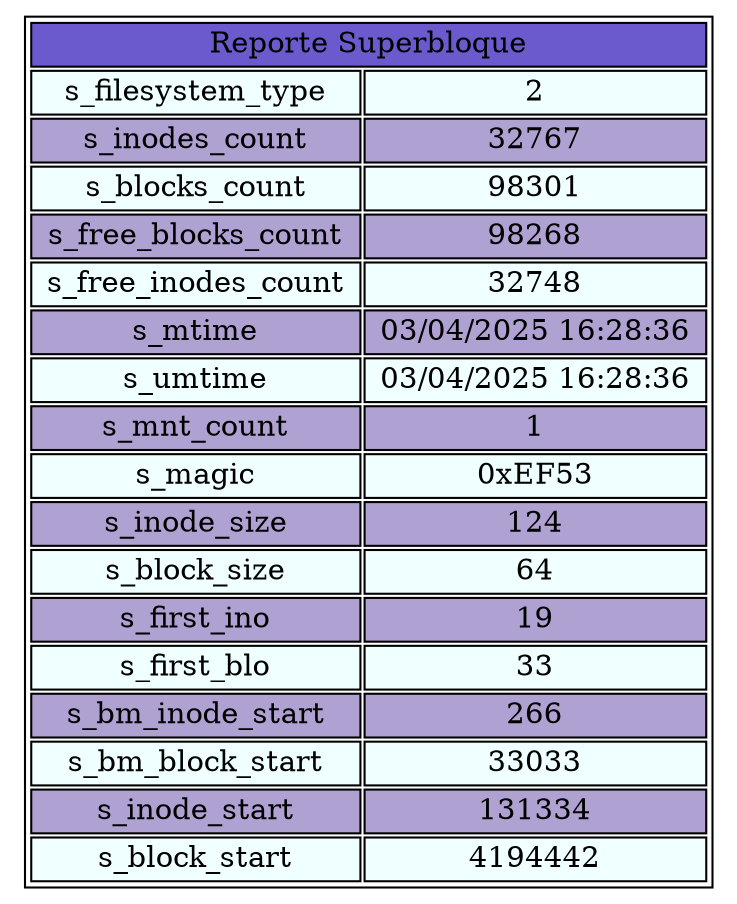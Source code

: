 digraph { 
node [ shape=none ] 
TablaReportNodo [ label = < <table border="1"> 
 <tr>
 <td bgcolor='SlateBlue' COLSPAN="2"> Reporte Superbloque </td> 
 </tr> 
 <tr>
 <td bgcolor='Azure'> s_filesystem_type </td> 
 <td bgcolor='Azure'> 2 </td> 
 </tr> 
 <tr>
 <td bgcolor='#AFA1D1'> s_inodes_count </td> 
 <td bgcolor='#AFA1D1'> 32767 </td> 
 </tr> 
 <tr>
 <td bgcolor='Azure'> s_blocks_count </td> 
 <td bgcolor='Azure'> 98301 </td> 
 </tr> 
 <tr>
 <td bgcolor='#AFA1D1'> s_free_blocks_count </td> 
 <td bgcolor='#AFA1D1'> 98268 </td> 
 </tr> 
 <tr>
 <td bgcolor='Azure'> s_free_inodes_count </td> 
 <td bgcolor='Azure'> 32748 </td> 
 </tr> 
 <tr>
 <td bgcolor='#AFA1D1'> s_mtime </td> 
 <td bgcolor='#AFA1D1'> 03/04/2025 16:28:36 </td> 
 </tr> 
 <tr>
 <td bgcolor='Azure'> s_umtime </td> 
 <td bgcolor='Azure'> 03/04/2025 16:28:36 </td> 
 </tr> 
 <tr>
 <td bgcolor='#AFA1D1'> s_mnt_count </td> 
 <td bgcolor='#AFA1D1'> 1 </td> 
 </tr> 
 <tr>
 <td bgcolor='Azure'> s_magic </td> 
 <td bgcolor='Azure'> 0xEF53 </td> 
 </tr> 
 <tr>
 <td bgcolor='#AFA1D1'> s_inode_size </td> 
 <td bgcolor='#AFA1D1'> 124 </td> 
 </tr> 
 <tr>
 <td bgcolor='Azure'> s_block_size </td> 
 <td bgcolor='Azure'> 64 </td> 
 </tr> 
 <tr>
 <td bgcolor='#AFA1D1'> s_first_ino </td> 
 <td bgcolor='#AFA1D1'> 19 </td> 
 </tr> 
 <tr>
 <td bgcolor='Azure'> s_first_blo </td> 
 <td bgcolor='Azure'> 33 </td> 
 </tr> 
 <tr>
 <td bgcolor='#AFA1D1'> s_bm_inode_start </td> 
 <td bgcolor='#AFA1D1'> 266 </td> 
 </tr> 
 <tr>
 <td bgcolor='Azure'> s_bm_block_start </td> 
 <td bgcolor='Azure'> 33033 </td> 
 </tr> 
 <tr>
 <td bgcolor='#AFA1D1'> s_inode_start </td> 
 <td bgcolor='#AFA1D1'> 131334 </td> 
 </tr> 
 <tr>
 <td bgcolor='Azure'> s_block_start </td> 
 <td bgcolor='Azure'> 4194442 </td> 
 </tr> 
</table> > ]
}